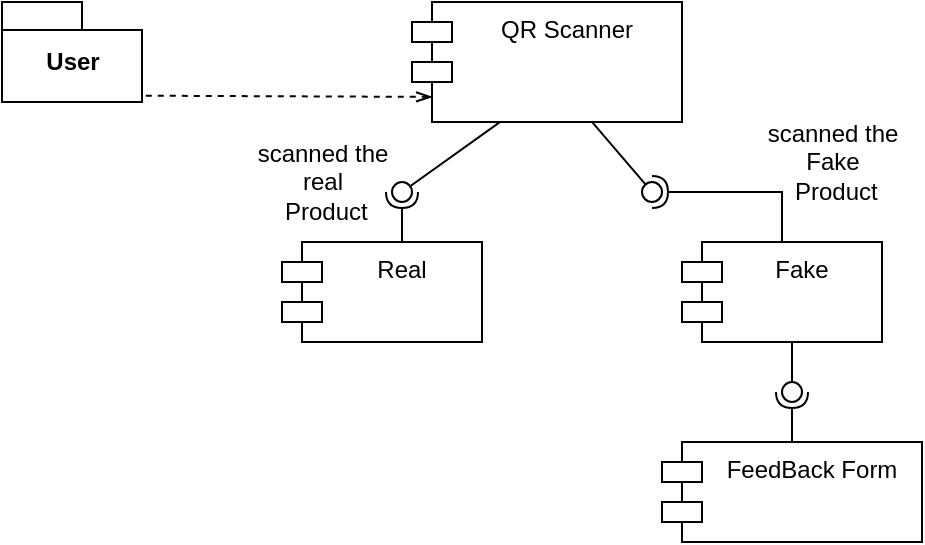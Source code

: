<mxfile version="20.5.2" type="device" pages="2"><diagram id="2yLK6l4o42Fpo3eQnVpd" name="Page-1"><mxGraphModel dx="868" dy="450" grid="1" gridSize="10" guides="1" tooltips="1" connect="1" arrows="1" fold="1" page="1" pageScale="1" pageWidth="850" pageHeight="1100" math="0" shadow="0"><root><mxCell id="0"/><mxCell id="1" parent="0"/><mxCell id="l_Ko4uW1O4KFsRCCKMyU-2" value="User" style="shape=folder;fontStyle=1;spacingTop=10;tabWidth=40;tabHeight=14;tabPosition=left;html=1;" parent="1" vertex="1"><mxGeometry x="120" y="80" width="70" height="50" as="geometry"/></mxCell><mxCell id="l_Ko4uW1O4KFsRCCKMyU-3" value="QR Scanner" style="shape=module;align=left;spacingLeft=20;align=center;verticalAlign=top;" parent="1" vertex="1"><mxGeometry x="325" y="80" width="135" height="60" as="geometry"/></mxCell><mxCell id="l_Ko4uW1O4KFsRCCKMyU-4" value="" style="endArrow=none;dashed=1;html=1;rounded=0;startArrow=openThin;startFill=0;entryX=1.006;entryY=0.937;entryDx=0;entryDy=0;entryPerimeter=0;exitX=0.075;exitY=0.791;exitDx=0;exitDy=0;exitPerimeter=0;" parent="1" source="l_Ko4uW1O4KFsRCCKMyU-3" target="l_Ko4uW1O4KFsRCCKMyU-2" edge="1"><mxGeometry width="50" height="50" relative="1" as="geometry"><mxPoint x="330" y="140" as="sourcePoint"/><mxPoint x="250" y="210" as="targetPoint"/></mxGeometry></mxCell><mxCell id="l_Ko4uW1O4KFsRCCKMyU-5" value="Real" style="shape=module;align=left;spacingLeft=20;align=center;verticalAlign=top;" parent="1" vertex="1"><mxGeometry x="260" y="200" width="100" height="50" as="geometry"/></mxCell><mxCell id="l_Ko4uW1O4KFsRCCKMyU-6" value="Fake" style="shape=module;align=left;spacingLeft=20;align=center;verticalAlign=top;" parent="1" vertex="1"><mxGeometry x="460" y="200" width="100" height="50" as="geometry"/></mxCell><mxCell id="l_Ko4uW1O4KFsRCCKMyU-7" value="" style="rounded=0;orthogonalLoop=1;jettySize=auto;html=1;endArrow=none;endFill=0;sketch=0;sourcePerimeterSpacing=0;targetPerimeterSpacing=0;exitX=0.328;exitY=0.997;exitDx=0;exitDy=0;exitPerimeter=0;" parent="1" source="l_Ko4uW1O4KFsRCCKMyU-3" target="l_Ko4uW1O4KFsRCCKMyU-9" edge="1"><mxGeometry relative="1" as="geometry"><mxPoint x="300" y="175" as="sourcePoint"/></mxGeometry></mxCell><mxCell id="l_Ko4uW1O4KFsRCCKMyU-8" value="" style="rounded=0;orthogonalLoop=1;jettySize=auto;html=1;endArrow=halfCircle;endFill=0;entryX=0.5;entryY=0.5;endSize=6;strokeWidth=1;sketch=0;" parent="1" edge="1"><mxGeometry relative="1" as="geometry"><mxPoint x="320" y="200" as="sourcePoint"/><mxPoint x="320" y="175" as="targetPoint"/></mxGeometry></mxCell><mxCell id="l_Ko4uW1O4KFsRCCKMyU-9" value="" style="ellipse;whiteSpace=wrap;html=1;align=center;aspect=fixed;resizable=0;points=[];outlineConnect=0;sketch=0;" parent="1" vertex="1"><mxGeometry x="315" y="170" width="10" height="10" as="geometry"/></mxCell><mxCell id="l_Ko4uW1O4KFsRCCKMyU-10" value="" style="rounded=0;orthogonalLoop=1;jettySize=auto;html=1;endArrow=none;endFill=0;sketch=0;sourcePerimeterSpacing=0;targetPerimeterSpacing=0;exitX=0.665;exitY=0.994;exitDx=0;exitDy=0;exitPerimeter=0;" parent="1" source="l_Ko4uW1O4KFsRCCKMyU-3" target="l_Ko4uW1O4KFsRCCKMyU-12" edge="1"><mxGeometry relative="1" as="geometry"><mxPoint x="425" y="175" as="sourcePoint"/></mxGeometry></mxCell><mxCell id="l_Ko4uW1O4KFsRCCKMyU-11" value="" style="rounded=0;orthogonalLoop=1;jettySize=auto;html=1;endArrow=halfCircle;endFill=0;entryX=0.5;entryY=0.5;endSize=6;strokeWidth=1;sketch=0;exitX=0.5;exitY=0;exitDx=0;exitDy=0;" parent="1" source="l_Ko4uW1O4KFsRCCKMyU-6" target="l_Ko4uW1O4KFsRCCKMyU-12" edge="1"><mxGeometry relative="1" as="geometry"><mxPoint x="510" y="175" as="sourcePoint"/><Array as="points"><mxPoint x="510" y="175"/></Array></mxGeometry></mxCell><mxCell id="l_Ko4uW1O4KFsRCCKMyU-12" value="" style="ellipse;whiteSpace=wrap;html=1;align=center;aspect=fixed;resizable=0;points=[];outlineConnect=0;sketch=0;" parent="1" vertex="1"><mxGeometry x="440" y="170" width="10" height="10" as="geometry"/></mxCell><mxCell id="l_Ko4uW1O4KFsRCCKMyU-14" value="FeedBack Form" style="shape=module;align=left;spacingLeft=20;align=center;verticalAlign=top;" parent="1" vertex="1"><mxGeometry x="450" y="300" width="130" height="50" as="geometry"/></mxCell><mxCell id="l_Ko4uW1O4KFsRCCKMyU-15" value="" style="rounded=0;orthogonalLoop=1;jettySize=auto;html=1;endArrow=none;endFill=0;sketch=0;sourcePerimeterSpacing=0;targetPerimeterSpacing=0;exitX=0.55;exitY=0.999;exitDx=0;exitDy=0;exitPerimeter=0;" parent="1" source="l_Ko4uW1O4KFsRCCKMyU-6" target="l_Ko4uW1O4KFsRCCKMyU-17" edge="1"><mxGeometry relative="1" as="geometry"><mxPoint x="495" y="275" as="sourcePoint"/></mxGeometry></mxCell><mxCell id="l_Ko4uW1O4KFsRCCKMyU-16" value="" style="rounded=0;orthogonalLoop=1;jettySize=auto;html=1;endArrow=halfCircle;endFill=0;entryX=0.5;entryY=0.5;endSize=6;strokeWidth=1;sketch=0;exitX=0.5;exitY=0;exitDx=0;exitDy=0;" parent="1" source="l_Ko4uW1O4KFsRCCKMyU-14" target="l_Ko4uW1O4KFsRCCKMyU-17" edge="1"><mxGeometry relative="1" as="geometry"><mxPoint x="535" y="275" as="sourcePoint"/></mxGeometry></mxCell><mxCell id="l_Ko4uW1O4KFsRCCKMyU-17" value="" style="ellipse;whiteSpace=wrap;html=1;align=center;aspect=fixed;resizable=0;points=[];outlineConnect=0;sketch=0;" parent="1" vertex="1"><mxGeometry x="510" y="270" width="10" height="10" as="geometry"/></mxCell><mxCell id="4BQCXX51U6daPSxeL1-0-1" value="scanned the &lt;br&gt;real&lt;br&gt;&amp;nbsp;Product" style="text;html=1;align=center;verticalAlign=middle;resizable=0;points=[];autosize=1;strokeColor=none;fillColor=none;" parent="1" vertex="1"><mxGeometry x="235" y="140" width="90" height="60" as="geometry"/></mxCell><mxCell id="4BQCXX51U6daPSxeL1-0-2" value="scanned the &lt;br&gt;Fake&lt;br&gt;&amp;nbsp;Product" style="text;html=1;align=center;verticalAlign=middle;resizable=0;points=[];autosize=1;strokeColor=none;fillColor=none;" parent="1" vertex="1"><mxGeometry x="490" y="130" width="90" height="60" as="geometry"/></mxCell></root></mxGraphModel></diagram><diagram id="I9QOceld1ksKsqayt-u9" name="Page-1"><mxGraphModel><root><mxCell id="0"/><mxCell id="1" parent="0"/></root></mxGraphModel></diagram></mxfile>